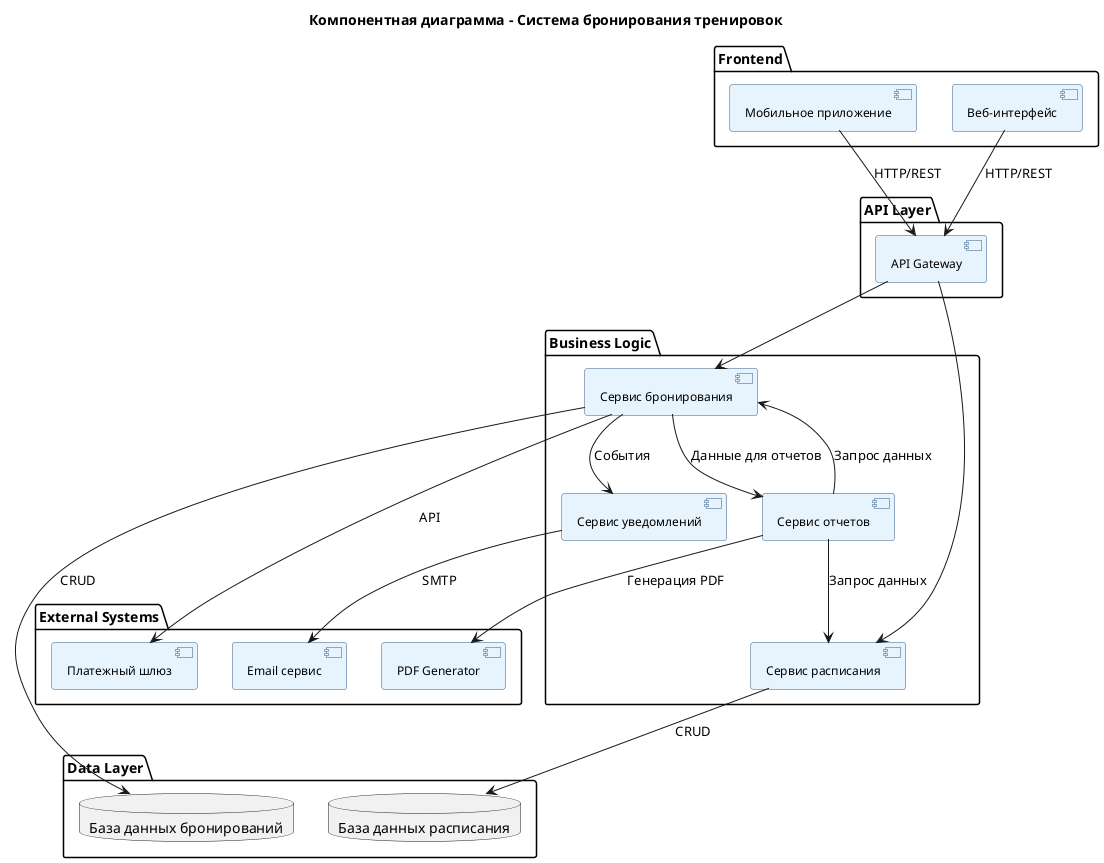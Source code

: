 @startuml ComponentDiagram_FitnessBooking

title Компонентная диаграмма - Система бронирования тренировок

skinparam component {
    BackgroundColor #E8F4FD
    BorderColor #2E5A87
    FontSize 12
}

package "Frontend" {
    component "Мобильное приложение" as mobile_app
    component "Веб-интерфейс" as web_ui
}

package "API Layer" {
    component "API Gateway" as api_gateway
}

package "Business Logic" {
    component "Сервис бронирования" as booking_service
    component "Сервис расписания" as schedule_service
    component "Сервис уведомлений" as notification_service
    component "Сервис отчетов" as report_service
}

package "Data Layer" {
    database "База данных бронирований" as booking_db
    database "База данных расписания" as schedule_db
}

package "External Systems" {
    component "Платежный шлюз" as payment_gateway
    component "Email сервис" as email_service
    component "PDF Generator" as pdf_generator
}

mobile_app --> api_gateway : HTTP/REST
web_ui --> api_gateway : HTTP/REST
api_gateway --> booking_service
api_gateway --> schedule_service
booking_service --> booking_db : CRUD
schedule_service --> schedule_db : CRUD
booking_service --> notification_service : События
booking_service --> report_service : Данные для отчетов
notification_service --> email_service : SMTP
booking_service --> payment_gateway : API
report_service --> pdf_generator : Генерация PDF
report_service --> booking_service : Запрос данных
report_service --> schedule_service : Запрос данных

@enduml